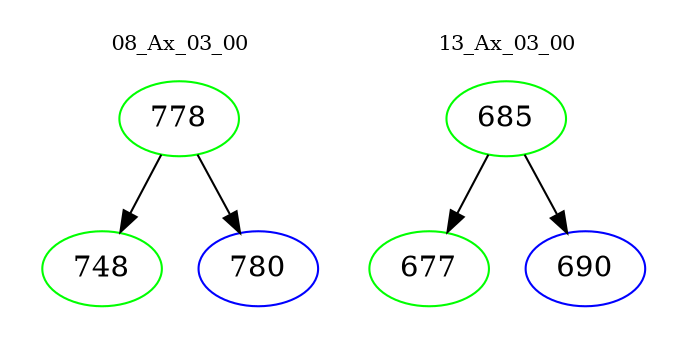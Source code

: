 digraph{
subgraph cluster_0 {
color = white
label = "08_Ax_03_00";
fontsize=10;
T0_778 [label="778", color="green"]
T0_778 -> T0_748 [color="black"]
T0_748 [label="748", color="green"]
T0_778 -> T0_780 [color="black"]
T0_780 [label="780", color="blue"]
}
subgraph cluster_1 {
color = white
label = "13_Ax_03_00";
fontsize=10;
T1_685 [label="685", color="green"]
T1_685 -> T1_677 [color="black"]
T1_677 [label="677", color="green"]
T1_685 -> T1_690 [color="black"]
T1_690 [label="690", color="blue"]
}
}
